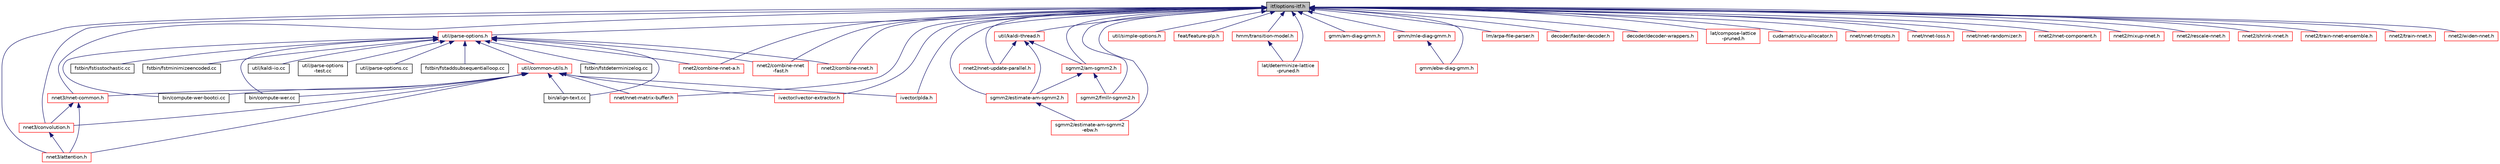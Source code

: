 digraph "itf/options-itf.h"
{
  edge [fontname="Helvetica",fontsize="10",labelfontname="Helvetica",labelfontsize="10"];
  node [fontname="Helvetica",fontsize="10",shape=record];
  Node25 [label="itf/options-itf.h",height=0.2,width=0.4,color="black", fillcolor="grey75", style="filled", fontcolor="black"];
  Node25 -> Node26 [dir="back",color="midnightblue",fontsize="10",style="solid",fontname="Helvetica"];
  Node26 [label="util/parse-options.h",height=0.2,width=0.4,color="red", fillcolor="white", style="filled",URL="$parse-options_8h.html"];
  Node26 -> Node27 [dir="back",color="midnightblue",fontsize="10",style="solid",fontname="Helvetica"];
  Node27 [label="util/common-utils.h",height=0.2,width=0.4,color="red", fillcolor="white", style="filled",URL="$common-utils_8h.html"];
  Node27 -> Node425 [dir="back",color="midnightblue",fontsize="10",style="solid",fontname="Helvetica"];
  Node425 [label="nnet/nnet-matrix-buffer.h",height=0.2,width=0.4,color="red", fillcolor="white", style="filled",URL="$nnet-matrix-buffer_8h.html"];
  Node27 -> Node434 [dir="back",color="midnightblue",fontsize="10",style="solid",fontname="Helvetica"];
  Node434 [label="bin/align-text.cc",height=0.2,width=0.4,color="black", fillcolor="white", style="filled",URL="$align-text_8cc.html"];
  Node27 -> Node443 [dir="back",color="midnightblue",fontsize="10",style="solid",fontname="Helvetica"];
  Node443 [label="bin/compute-wer-bootci.cc",height=0.2,width=0.4,color="black", fillcolor="white", style="filled",URL="$compute-wer-bootci_8cc.html"];
  Node27 -> Node444 [dir="back",color="midnightblue",fontsize="10",style="solid",fontname="Helvetica"];
  Node444 [label="bin/compute-wer.cc",height=0.2,width=0.4,color="black", fillcolor="white", style="filled",URL="$compute-wer_8cc.html"];
  Node27 -> Node574 [dir="back",color="midnightblue",fontsize="10",style="solid",fontname="Helvetica"];
  Node574 [label="nnet3/nnet-common.h",height=0.2,width=0.4,color="red", fillcolor="white", style="filled",URL="$nnet-common_8h.html"];
  Node574 -> Node673 [dir="back",color="midnightblue",fontsize="10",style="solid",fontname="Helvetica"];
  Node673 [label="nnet3/attention.h",height=0.2,width=0.4,color="red", fillcolor="white", style="filled",URL="$attention_8h.html",tooltip="This file contains the lower-level interface for self-attention. "];
  Node574 -> Node676 [dir="back",color="midnightblue",fontsize="10",style="solid",fontname="Helvetica"];
  Node676 [label="nnet3/convolution.h",height=0.2,width=0.4,color="red", fillcolor="white", style="filled",URL="$convolution_8h.html",tooltip="This file contains some fairly low-level utilities for implementing convolutional neural networks and..."];
  Node676 -> Node673 [dir="back",color="midnightblue",fontsize="10",style="solid",fontname="Helvetica"];
  Node27 -> Node673 [dir="back",color="midnightblue",fontsize="10",style="solid",fontname="Helvetica"];
  Node27 -> Node676 [dir="back",color="midnightblue",fontsize="10",style="solid",fontname="Helvetica"];
  Node27 -> Node723 [dir="back",color="midnightblue",fontsize="10",style="solid",fontname="Helvetica"];
  Node723 [label="ivector/ivector-extractor.h",height=0.2,width=0.4,color="red", fillcolor="white", style="filled",URL="$ivector-extractor_8h.html"];
  Node27 -> Node742 [dir="back",color="midnightblue",fontsize="10",style="solid",fontname="Helvetica"];
  Node742 [label="ivector/plda.h",height=0.2,width=0.4,color="red", fillcolor="white", style="filled",URL="$plda_8h.html"];
  Node26 -> Node806 [dir="back",color="midnightblue",fontsize="10",style="solid",fontname="Helvetica"];
  Node806 [label="util/kaldi-io.cc",height=0.2,width=0.4,color="black", fillcolor="white", style="filled",URL="$kaldi-io_8cc.html"];
  Node26 -> Node807 [dir="back",color="midnightblue",fontsize="10",style="solid",fontname="Helvetica"];
  Node807 [label="util/parse-options\l-test.cc",height=0.2,width=0.4,color="black", fillcolor="white", style="filled",URL="$parse-options-test_8cc.html"];
  Node26 -> Node808 [dir="back",color="midnightblue",fontsize="10",style="solid",fontname="Helvetica"];
  Node808 [label="util/parse-options.cc",height=0.2,width=0.4,color="black", fillcolor="white", style="filled",URL="$parse-options_8cc.html"];
  Node26 -> Node434 [dir="back",color="midnightblue",fontsize="10",style="solid",fontname="Helvetica"];
  Node26 -> Node443 [dir="back",color="midnightblue",fontsize="10",style="solid",fontname="Helvetica"];
  Node26 -> Node444 [dir="back",color="midnightblue",fontsize="10",style="solid",fontname="Helvetica"];
  Node26 -> Node809 [dir="back",color="midnightblue",fontsize="10",style="solid",fontname="Helvetica"];
  Node809 [label="fstbin/fstaddsubsequentialloop.cc",height=0.2,width=0.4,color="black", fillcolor="white", style="filled",URL="$fstaddsubsequentialloop_8cc.html"];
  Node26 -> Node810 [dir="back",color="midnightblue",fontsize="10",style="solid",fontname="Helvetica"];
  Node810 [label="fstbin/fstdeterminizelog.cc",height=0.2,width=0.4,color="black", fillcolor="white", style="filled",URL="$fstdeterminizelog_8cc.html"];
  Node26 -> Node811 [dir="back",color="midnightblue",fontsize="10",style="solid",fontname="Helvetica"];
  Node811 [label="fstbin/fstisstochastic.cc",height=0.2,width=0.4,color="black", fillcolor="white", style="filled",URL="$fstisstochastic_8cc.html"];
  Node26 -> Node812 [dir="back",color="midnightblue",fontsize="10",style="solid",fontname="Helvetica"];
  Node812 [label="fstbin/fstminimizeencoded.cc",height=0.2,width=0.4,color="black", fillcolor="white", style="filled",URL="$fstminimizeencoded_8cc.html"];
  Node26 -> Node344 [dir="back",color="midnightblue",fontsize="10",style="solid",fontname="Helvetica"];
  Node344 [label="nnet2/combine-nnet-a.h",height=0.2,width=0.4,color="red", fillcolor="white", style="filled",URL="$combine-nnet-a_8h.html"];
  Node26 -> Node347 [dir="back",color="midnightblue",fontsize="10",style="solid",fontname="Helvetica"];
  Node347 [label="nnet2/combine-nnet\l-fast.h",height=0.2,width=0.4,color="red", fillcolor="white", style="filled",URL="$combine-nnet-fast_8h.html"];
  Node26 -> Node353 [dir="back",color="midnightblue",fontsize="10",style="solid",fontname="Helvetica"];
  Node353 [label="nnet2/combine-nnet.h",height=0.2,width=0.4,color="red", fillcolor="white", style="filled",URL="$combine-nnet_8h.html"];
  Node25 -> Node823 [dir="back",color="midnightblue",fontsize="10",style="solid",fontname="Helvetica"];
  Node823 [label="util/kaldi-thread.h",height=0.2,width=0.4,color="red", fillcolor="white", style="filled",URL="$kaldi-thread_8h.html"];
  Node823 -> Node827 [dir="back",color="midnightblue",fontsize="10",style="solid",fontname="Helvetica"];
  Node827 [label="sgmm2/am-sgmm2.h",height=0.2,width=0.4,color="red", fillcolor="white", style="filled",URL="$am-sgmm2_8h.html"];
  Node827 -> Node834 [dir="back",color="midnightblue",fontsize="10",style="solid",fontname="Helvetica"];
  Node834 [label="sgmm2/estimate-am-sgmm2.h",height=0.2,width=0.4,color="red", fillcolor="white", style="filled",URL="$estimate-am-sgmm2_8h.html"];
  Node834 -> Node835 [dir="back",color="midnightblue",fontsize="10",style="solid",fontname="Helvetica"];
  Node835 [label="sgmm2/estimate-am-sgmm2\l-ebw.h",height=0.2,width=0.4,color="red", fillcolor="white", style="filled",URL="$estimate-am-sgmm2-ebw_8h.html"];
  Node827 -> Node840 [dir="back",color="midnightblue",fontsize="10",style="solid",fontname="Helvetica"];
  Node840 [label="sgmm2/fmllr-sgmm2.h",height=0.2,width=0.4,color="red", fillcolor="white", style="filled",URL="$fmllr-sgmm2_8h.html"];
  Node823 -> Node834 [dir="back",color="midnightblue",fontsize="10",style="solid",fontname="Helvetica"];
  Node823 -> Node350 [dir="back",color="midnightblue",fontsize="10",style="solid",fontname="Helvetica"];
  Node350 [label="nnet2/nnet-update-parallel.h",height=0.2,width=0.4,color="red", fillcolor="white", style="filled",URL="$nnet-update-parallel_8h.html"];
  Node25 -> Node841 [dir="back",color="midnightblue",fontsize="10",style="solid",fontname="Helvetica"];
  Node841 [label="util/simple-options.h",height=0.2,width=0.4,color="red", fillcolor="white", style="filled",URL="$simple-options_8h.html"];
  Node25 -> Node49 [dir="back",color="midnightblue",fontsize="10",style="solid",fontname="Helvetica"];
  Node49 [label="feat/feature-plp.h",height=0.2,width=0.4,color="red", fillcolor="white", style="filled",URL="$feature-plp_8h.html"];
  Node25 -> Node844 [dir="back",color="midnightblue",fontsize="10",style="solid",fontname="Helvetica"];
  Node844 [label="hmm/transition-model.h",height=0.2,width=0.4,color="red", fillcolor="white", style="filled",URL="$transition-model_8h.html"];
  Node844 -> Node226 [dir="back",color="midnightblue",fontsize="10",style="solid",fontname="Helvetica"];
  Node226 [label="lat/determinize-lattice\l-pruned.h",height=0.2,width=0.4,color="red", fillcolor="white", style="filled",URL="$determinize-lattice-pruned_8h.html"];
  Node25 -> Node880 [dir="back",color="midnightblue",fontsize="10",style="solid",fontname="Helvetica"];
  Node880 [label="gmm/am-diag-gmm.h",height=0.2,width=0.4,color="red", fillcolor="white", style="filled",URL="$am-diag-gmm_8h.html"];
  Node25 -> Node892 [dir="back",color="midnightblue",fontsize="10",style="solid",fontname="Helvetica"];
  Node892 [label="gmm/mle-diag-gmm.h",height=0.2,width=0.4,color="red", fillcolor="white", style="filled",URL="$mle-diag-gmm_8h.html"];
  Node892 -> Node113 [dir="back",color="midnightblue",fontsize="10",style="solid",fontname="Helvetica"];
  Node113 [label="gmm/ebw-diag-gmm.h",height=0.2,width=0.4,color="red", fillcolor="white", style="filled",URL="$ebw-diag-gmm_8h.html"];
  Node25 -> Node113 [dir="back",color="midnightblue",fontsize="10",style="solid",fontname="Helvetica"];
  Node25 -> Node899 [dir="back",color="midnightblue",fontsize="10",style="solid",fontname="Helvetica"];
  Node899 [label="lm/arpa-file-parser.h",height=0.2,width=0.4,color="red", fillcolor="white", style="filled",URL="$arpa-file-parser_8h.html"];
  Node25 -> Node219 [dir="back",color="midnightblue",fontsize="10",style="solid",fontname="Helvetica"];
  Node219 [label="decoder/faster-decoder.h",height=0.2,width=0.4,color="red", fillcolor="white", style="filled",URL="$faster-decoder_8h.html"];
  Node25 -> Node228 [dir="back",color="midnightblue",fontsize="10",style="solid",fontname="Helvetica"];
  Node228 [label="decoder/decoder-wrappers.h",height=0.2,width=0.4,color="red", fillcolor="white", style="filled",URL="$decoder-wrappers_8h.html"];
  Node25 -> Node226 [dir="back",color="midnightblue",fontsize="10",style="solid",fontname="Helvetica"];
  Node25 -> Node305 [dir="back",color="midnightblue",fontsize="10",style="solid",fontname="Helvetica"];
  Node305 [label="lat/compose-lattice\l-pruned.h",height=0.2,width=0.4,color="red", fillcolor="white", style="filled",URL="$compose-lattice-pruned_8h.html"];
  Node25 -> Node905 [dir="back",color="midnightblue",fontsize="10",style="solid",fontname="Helvetica"];
  Node905 [label="cudamatrix/cu-allocator.h",height=0.2,width=0.4,color="red", fillcolor="white", style="filled",URL="$cu-allocator_8h.html"];
  Node25 -> Node907 [dir="back",color="midnightblue",fontsize="10",style="solid",fontname="Helvetica"];
  Node907 [label="nnet/nnet-trnopts.h",height=0.2,width=0.4,color="red", fillcolor="white", style="filled",URL="$nnet-trnopts_8h.html"];
  Node25 -> Node871 [dir="back",color="midnightblue",fontsize="10",style="solid",fontname="Helvetica"];
  Node871 [label="nnet/nnet-loss.h",height=0.2,width=0.4,color="red", fillcolor="white", style="filled",URL="$nnet-loss_8h.html"];
  Node25 -> Node425 [dir="back",color="midnightblue",fontsize="10",style="solid",fontname="Helvetica"];
  Node25 -> Node911 [dir="back",color="midnightblue",fontsize="10",style="solid",fontname="Helvetica"];
  Node911 [label="nnet/nnet-randomizer.h",height=0.2,width=0.4,color="red", fillcolor="white", style="filled",URL="$nnet-randomizer_8h.html"];
  Node25 -> Node574 [dir="back",color="midnightblue",fontsize="10",style="solid",fontname="Helvetica"];
  Node25 -> Node827 [dir="back",color="midnightblue",fontsize="10",style="solid",fontname="Helvetica"];
  Node25 -> Node835 [dir="back",color="midnightblue",fontsize="10",style="solid",fontname="Helvetica"];
  Node25 -> Node834 [dir="back",color="midnightblue",fontsize="10",style="solid",fontname="Helvetica"];
  Node25 -> Node840 [dir="back",color="midnightblue",fontsize="10",style="solid",fontname="Helvetica"];
  Node25 -> Node914 [dir="back",color="midnightblue",fontsize="10",style="solid",fontname="Helvetica"];
  Node914 [label="nnet2/nnet-component.h",height=0.2,width=0.4,color="red", fillcolor="white", style="filled",URL="$_2nnet-component_8h.html"];
  Node25 -> Node344 [dir="back",color="midnightblue",fontsize="10",style="solid",fontname="Helvetica"];
  Node25 -> Node347 [dir="back",color="midnightblue",fontsize="10",style="solid",fontname="Helvetica"];
  Node25 -> Node350 [dir="back",color="midnightblue",fontsize="10",style="solid",fontname="Helvetica"];
  Node25 -> Node353 [dir="back",color="midnightblue",fontsize="10",style="solid",fontname="Helvetica"];
  Node25 -> Node356 [dir="back",color="midnightblue",fontsize="10",style="solid",fontname="Helvetica"];
  Node356 [label="nnet2/mixup-nnet.h",height=0.2,width=0.4,color="red", fillcolor="white", style="filled",URL="$mixup-nnet_8h.html"];
  Node25 -> Node362 [dir="back",color="midnightblue",fontsize="10",style="solid",fontname="Helvetica"];
  Node362 [label="nnet2/rescale-nnet.h",height=0.2,width=0.4,color="red", fillcolor="white", style="filled",URL="$rescale-nnet_8h.html"];
  Node25 -> Node364 [dir="back",color="midnightblue",fontsize="10",style="solid",fontname="Helvetica"];
  Node364 [label="nnet2/shrink-nnet.h",height=0.2,width=0.4,color="red", fillcolor="white", style="filled",URL="$shrink-nnet_8h.html"];
  Node25 -> Node366 [dir="back",color="midnightblue",fontsize="10",style="solid",fontname="Helvetica"];
  Node366 [label="nnet2/train-nnet-ensemble.h",height=0.2,width=0.4,color="red", fillcolor="white", style="filled",URL="$train-nnet-ensemble_8h.html"];
  Node25 -> Node369 [dir="back",color="midnightblue",fontsize="10",style="solid",fontname="Helvetica"];
  Node369 [label="nnet2/train-nnet.h",height=0.2,width=0.4,color="red", fillcolor="white", style="filled",URL="$train-nnet_8h.html"];
  Node25 -> Node379 [dir="back",color="midnightblue",fontsize="10",style="solid",fontname="Helvetica"];
  Node379 [label="nnet2/widen-nnet.h",height=0.2,width=0.4,color="red", fillcolor="white", style="filled",URL="$widen-nnet_8h.html"];
  Node25 -> Node673 [dir="back",color="midnightblue",fontsize="10",style="solid",fontname="Helvetica"];
  Node25 -> Node676 [dir="back",color="midnightblue",fontsize="10",style="solid",fontname="Helvetica"];
  Node25 -> Node723 [dir="back",color="midnightblue",fontsize="10",style="solid",fontname="Helvetica"];
  Node25 -> Node742 [dir="back",color="midnightblue",fontsize="10",style="solid",fontname="Helvetica"];
}
